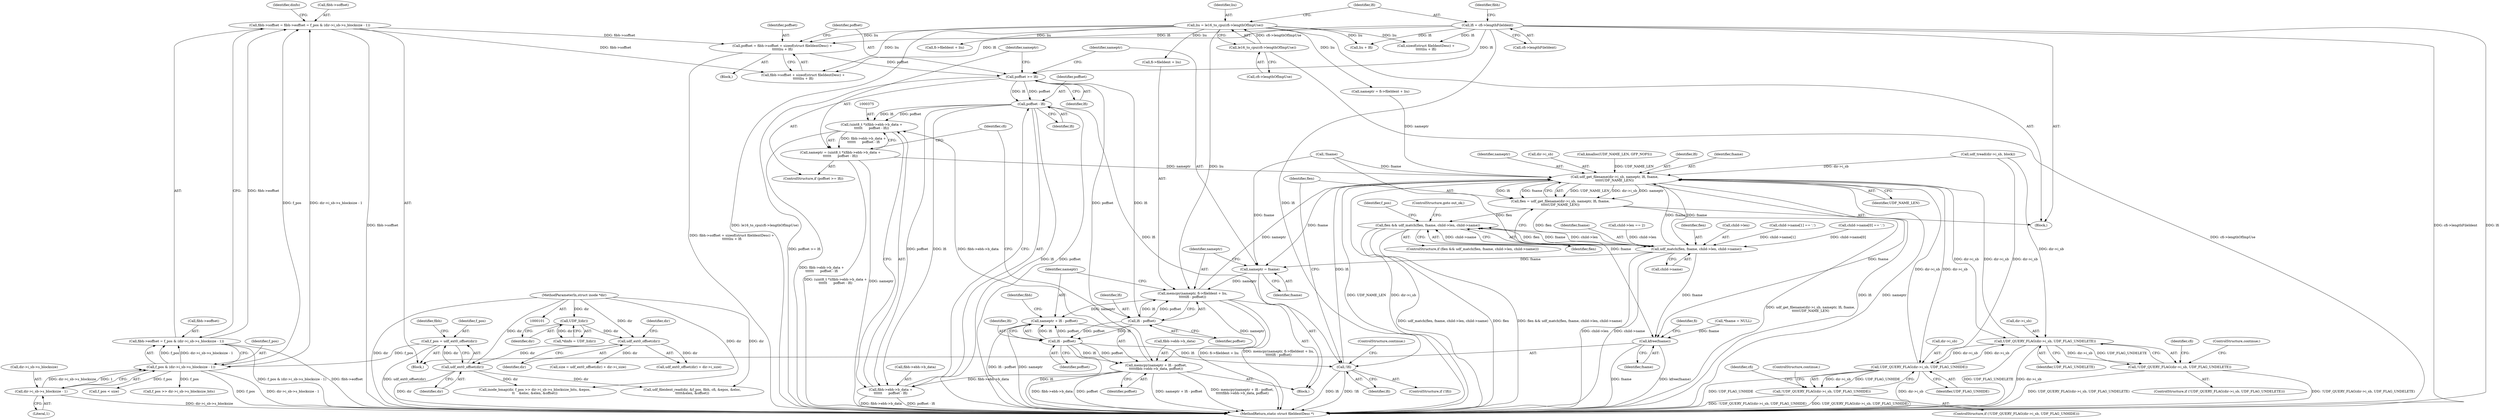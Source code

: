 digraph "0_linux_0e5cc9a40ada6046e6bc3bdfcd0c0d7e4b706b14_0@integer" {
"1000356" [label="(Call,poffset = fibh->soffset + sizeof(struct fileIdentDesc) +\n\t\t\t\t\tliu + lfi)"];
"1000176" [label="(Call,fibh->soffset = fibh->eoffset = f_pos & (dir->i_sb->s_blocksize - 1))"];
"1000180" [label="(Call,fibh->eoffset = f_pos & (dir->i_sb->s_blocksize - 1))"];
"1000184" [label="(Call,f_pos & (dir->i_sb->s_blocksize - 1))"];
"1000163" [label="(Call,f_pos = udf_ext0_offset(dir))"];
"1000165" [label="(Call,udf_ext0_offset(dir))"];
"1000158" [label="(Call,udf_ext0_offset(dir))"];
"1000129" [label="(Call,UDF_I(dir))"];
"1000102" [label="(MethodParameterIn,struct inode *dir)"];
"1000186" [label="(Call,dir->i_sb->s_blocksize - 1)"];
"1000326" [label="(Call,liu = le16_to_cpu(cfi->lengthOfImpUse))"];
"1000328" [label="(Call,le16_to_cpu(cfi->lengthOfImpUse))"];
"1000332" [label="(Call,lfi = cfi->lengthFileIdent)"];
"1000369" [label="(Call,poffset >= lfi)"];
"1000382" [label="(Call,poffset - lfi)"];
"1000374" [label="(Call,(uint8_t *)(fibh->ebh->b_data +\n\t\t\t\t\t\t      poffset - lfi))"];
"1000372" [label="(Call,nameptr = (uint8_t *)(fibh->ebh->b_data +\n\t\t\t\t\t\t      poffset - lfi))"];
"1000461" [label="(Call,udf_get_filename(dir->i_sb, nameptr, lfi, fname,\n\t\t\t\t\tUDF_NAME_LEN))"];
"1000387" [label="(Call,nameptr = fname)"];
"1000390" [label="(Call,memcpy(nameptr, fi->fileIdent + liu,\n\t\t\t\t\tlfi - poffset))"];
"1000400" [label="(Call,memcpy(nameptr + lfi - poffset,\n\t\t\t\t\tfibh->ebh->b_data, poffset))"];
"1000376" [label="(Call,fibh->ebh->b_data +\n\t\t\t\t\t\t      poffset - lfi)"];
"1000401" [label="(Call,nameptr + lfi - poffset)"];
"1000423" [label="(Call,UDF_QUERY_FLAG(dir->i_sb, UDF_FLAG_UNDELETE))"];
"1000422" [label="(Call,!UDF_QUERY_FLAG(dir->i_sb, UDF_FLAG_UNDELETE))"];
"1000440" [label="(Call,UDF_QUERY_FLAG(dir->i_sb, UDF_FLAG_UNHIDE))"];
"1000439" [label="(Call,!UDF_QUERY_FLAG(dir->i_sb, UDF_FLAG_UNHIDE))"];
"1000459" [label="(Call,flen = udf_get_filename(dir->i_sb, nameptr, lfi, fname,\n\t\t\t\t\tUDF_NAME_LEN))"];
"1000470" [label="(Call,flen && udf_match(flen, fname, child->len, child->name))"];
"1000472" [label="(Call,udf_match(flen, fname, child->len, child->name))"];
"1000507" [label="(Call,kfree(fname))"];
"1000456" [label="(Call,!lfi)"];
"1000397" [label="(Call,lfi - poffset)"];
"1000403" [label="(Call,lfi - poffset)"];
"1000423" [label="(Call,UDF_QUERY_FLAG(dir->i_sb, UDF_FLAG_UNDELETE))"];
"1000135" [label="(Call,child->len == 2)"];
"1000357" [label="(Identifier,poffset)"];
"1000163" [label="(Call,f_pos = udf_ext0_offset(dir))"];
"1000461" [label="(Call,udf_get_filename(dir->i_sb, nameptr, lfi, fname,\n\t\t\t\t\tUDF_NAME_LEN))"];
"1000422" [label="(Call,!UDF_QUERY_FLAG(dir->i_sb, UDF_FLAG_UNDELETE))"];
"1000478" [label="(Call,child->name)"];
"1000371" [label="(Identifier,lfi)"];
"1000161" [label="(Identifier,dir)"];
"1000392" [label="(Call,fi->fileIdent + liu)"];
"1000384" [label="(Identifier,lfi)"];
"1000303" [label="(Identifier,f_pos)"];
"1000176" [label="(Call,fibh->soffset = fibh->eoffset = f_pos & (dir->i_sb->s_blocksize - 1))"];
"1000406" [label="(Call,fibh->ebh->b_data)"];
"1000192" [label="(Literal,1)"];
"1000165" [label="(Call,udf_ext0_offset(dir))"];
"1000377" [label="(Call,fibh->ebh->b_data)"];
"1000473" [label="(Identifier,flen)"];
"1000281" [label="(Call,udf_tread(dir->i_sb, block))"];
"1000439" [label="(Call,!UDF_QUERY_FLAG(dir->i_sb, UDF_FLAG_UNHIDE))"];
"1000196" [label="(Identifier,dinfo)"];
"1000391" [label="(Identifier,nameptr)"];
"1000390" [label="(Call,memcpy(nameptr, fi->fileIdent + liu,\n\t\t\t\t\tlfi - poffset))"];
"1000440" [label="(Call,UDF_QUERY_FLAG(dir->i_sb, UDF_FLAG_UNHIDE))"];
"1000471" [label="(Identifier,flen)"];
"1000398" [label="(Identifier,lfi)"];
"1000469" [label="(ControlStructure,if (flen && udf_match(flen, fname, child->len, child->name)))"];
"1000369" [label="(Call,poffset >= lfi)"];
"1000186" [label="(Call,dir->i_sb->s_blocksize - 1)"];
"1000327" [label="(Identifier,liu)"];
"1000438" [label="(ControlStructure,if (!UDF_QUERY_FLAG(dir->i_sb, UDF_FLAG_UNHIDE)))"];
"1000356" [label="(Call,poffset = fibh->soffset + sizeof(struct fileIdentDesc) +\n\t\t\t\t\tliu + lfi)"];
"1000508" [label="(Identifier,fname)"];
"1000185" [label="(Identifier,f_pos)"];
"1000166" [label="(Identifier,dir)"];
"1000382" [label="(Call,poffset - lfi)"];
"1000374" [label="(Call,(uint8_t *)(fibh->ebh->b_data +\n\t\t\t\t\t\t      poffset - lfi))"];
"1000340" [label="(Identifier,fibh)"];
"1000373" [label="(Identifier,nameptr)"];
"1000475" [label="(Call,child->len)"];
"1000127" [label="(Call,*dinfo = UDF_I(dir))"];
"1000294" [label="(Call,kmalloc(UDF_NAME_LEN, GFP_NOFS))"];
"1000177" [label="(Call,fibh->soffset)"];
"1000328" [label="(Call,le16_to_cpu(cfi->lengthOfImpUse))"];
"1000376" [label="(Call,fibh->ebh->b_data +\n\t\t\t\t\t\t      poffset - lfi)"];
"1000148" [label="(Call,child->name[1] == '.')"];
"1000456" [label="(Call,!lfi)"];
"1000329" [label="(Call,cfi->lengthOfImpUse)"];
"1000468" [label="(Identifier,UDF_NAME_LEN)"];
"1000510" [label="(Identifier,fi)"];
"1000427" [label="(Identifier,UDF_FLAG_UNDELETE)"];
"1000164" [label="(Identifier,f_pos)"];
"1000184" [label="(Call,f_pos & (dir->i_sb->s_blocksize - 1))"];
"1000411" [label="(Identifier,poffset)"];
"1000346" [label="(Call,nameptr = fi->fileIdent + liu)"];
"1000141" [label="(Call,child->name[0] == '.')"];
"1000399" [label="(Identifier,poffset)"];
"1000332" [label="(Call,lfi = cfi->lengthFileIdent)"];
"1000421" [label="(ControlStructure,if (!UDF_QUERY_FLAG(dir->i_sb, UDF_FLAG_UNDELETE)))"];
"1000298" [label="(Call,!fname)"];
"1000333" [label="(Identifier,lfi)"];
"1000474" [label="(Identifier,fname)"];
"1000387" [label="(Call,nameptr = fname)"];
"1000354" [label="(Block,)"];
"1000507" [label="(Call,kfree(fname))"];
"1000157" [label="(Call,udf_ext0_offset(dir) + dir->i_size)"];
"1000403" [label="(Call,lfi - poffset)"];
"1000401" [label="(Call,nameptr + lfi - poffset)"];
"1000470" [label="(Call,flen && udf_match(flen, fname, child->len, child->name))"];
"1000129" [label="(Call,UDF_I(dir))"];
"1000457" [label="(Identifier,lfi)"];
"1000370" [label="(Identifier,poffset)"];
"1000158" [label="(Call,udf_ext0_offset(dir))"];
"1000302" [label="(Call,f_pos < size)"];
"1000187" [label="(Call,dir->i_sb->s_blocksize)"];
"1000115" [label="(Call,*fname = NULL)"];
"1000424" [label="(Call,dir->i_sb)"];
"1000481" [label="(ControlStructure,goto out_ok;)"];
"1000130" [label="(Identifier,dir)"];
"1000169" [label="(Identifier,fibh)"];
"1000450" [label="(Identifier,cfi)"];
"1000458" [label="(ControlStructure,continue;)"];
"1000358" [label="(Call,fibh->soffset + sizeof(struct fileIdentDesc) +\n\t\t\t\t\tliu + lfi)"];
"1000445" [label="(ControlStructure,continue;)"];
"1000181" [label="(Call,fibh->eoffset)"];
"1000348" [label="(Call,fi->fileIdent + liu)"];
"1000472" [label="(Call,udf_match(flen, fname, child->len, child->name))"];
"1000159" [label="(Identifier,dir)"];
"1000466" [label="(Identifier,lfi)"];
"1000467" [label="(Identifier,fname)"];
"1000180" [label="(Call,fibh->eoffset = f_pos & (dir->i_sb->s_blocksize - 1))"];
"1000460" [label="(Identifier,flen)"];
"1000388" [label="(Identifier,nameptr)"];
"1000202" [label="(Call,inode_bmap(dir, f_pos >> dir->i_sb->s_blocksize_bits, &epos,\n\t\t    &eloc, &elen, &offset))"];
"1000459" [label="(Call,flen = udf_get_filename(dir->i_sb, nameptr, lfi, fname,\n\t\t\t\t\tUDF_NAME_LEN))"];
"1000397" [label="(Call,lfi - poffset)"];
"1000326" [label="(Call,liu = le16_to_cpu(cfi->lengthOfImpUse))"];
"1000386" [label="(Block,)"];
"1000433" [label="(Identifier,cfi)"];
"1000365" [label="(Call,liu + lfi)"];
"1000155" [label="(Call,size = udf_ext0_offset(dir) + dir->i_size)"];
"1000416" [label="(Identifier,cfi)"];
"1000465" [label="(Identifier,nameptr)"];
"1000204" [label="(Call,f_pos >> dir->i_sb->s_blocksize_bits)"];
"1000402" [label="(Identifier,nameptr)"];
"1000334" [label="(Call,cfi->lengthFileIdent)"];
"1000444" [label="(Identifier,UDF_FLAG_UNHIDE)"];
"1000383" [label="(Identifier,poffset)"];
"1000511" [label="(MethodReturn,static struct fileIdentDesc *)"];
"1000389" [label="(Identifier,fname)"];
"1000102" [label="(MethodParameterIn,struct inode *dir)"];
"1000305" [label="(Block,)"];
"1000372" [label="(Call,nameptr = (uint8_t *)(fibh->ebh->b_data +\n\t\t\t\t\t\t      poffset - lfi))"];
"1000404" [label="(Identifier,lfi)"];
"1000462" [label="(Call,dir->i_sb)"];
"1000428" [label="(ControlStructure,continue;)"];
"1000308" [label="(Call,udf_fileident_read(dir, &f_pos, fibh, cfi, &epos, &eloc,\n\t\t\t\t\t&elen, &offset))"];
"1000400" [label="(Call,memcpy(nameptr + lfi - poffset,\n\t\t\t\t\tfibh->ebh->b_data, poffset))"];
"1000408" [label="(Identifier,fibh)"];
"1000106" [label="(Block,)"];
"1000362" [label="(Call,sizeof(struct fileIdentDesc) +\n\t\t\t\t\tliu + lfi)"];
"1000441" [label="(Call,dir->i_sb)"];
"1000368" [label="(ControlStructure,if (poffset >= lfi))"];
"1000455" [label="(ControlStructure,if (!lfi))"];
"1000405" [label="(Identifier,poffset)"];
"1000356" -> "1000354"  [label="AST: "];
"1000356" -> "1000358"  [label="CFG: "];
"1000357" -> "1000356"  [label="AST: "];
"1000358" -> "1000356"  [label="AST: "];
"1000370" -> "1000356"  [label="CFG: "];
"1000356" -> "1000511"  [label="DDG: fibh->soffset + sizeof(struct fileIdentDesc) +\n\t\t\t\t\tliu + lfi"];
"1000176" -> "1000356"  [label="DDG: fibh->soffset"];
"1000326" -> "1000356"  [label="DDG: liu"];
"1000332" -> "1000356"  [label="DDG: lfi"];
"1000356" -> "1000369"  [label="DDG: poffset"];
"1000176" -> "1000106"  [label="AST: "];
"1000176" -> "1000180"  [label="CFG: "];
"1000177" -> "1000176"  [label="AST: "];
"1000180" -> "1000176"  [label="AST: "];
"1000196" -> "1000176"  [label="CFG: "];
"1000176" -> "1000511"  [label="DDG: fibh->soffset"];
"1000180" -> "1000176"  [label="DDG: fibh->eoffset"];
"1000184" -> "1000176"  [label="DDG: f_pos"];
"1000184" -> "1000176"  [label="DDG: dir->i_sb->s_blocksize - 1"];
"1000176" -> "1000358"  [label="DDG: fibh->soffset"];
"1000180" -> "1000184"  [label="CFG: "];
"1000181" -> "1000180"  [label="AST: "];
"1000184" -> "1000180"  [label="AST: "];
"1000180" -> "1000511"  [label="DDG: f_pos & (dir->i_sb->s_blocksize - 1)"];
"1000180" -> "1000511"  [label="DDG: fibh->eoffset"];
"1000184" -> "1000180"  [label="DDG: f_pos"];
"1000184" -> "1000180"  [label="DDG: dir->i_sb->s_blocksize - 1"];
"1000184" -> "1000186"  [label="CFG: "];
"1000185" -> "1000184"  [label="AST: "];
"1000186" -> "1000184"  [label="AST: "];
"1000184" -> "1000511"  [label="DDG: dir->i_sb->s_blocksize - 1"];
"1000184" -> "1000511"  [label="DDG: f_pos"];
"1000163" -> "1000184"  [label="DDG: f_pos"];
"1000186" -> "1000184"  [label="DDG: dir->i_sb->s_blocksize"];
"1000186" -> "1000184"  [label="DDG: 1"];
"1000184" -> "1000204"  [label="DDG: f_pos"];
"1000184" -> "1000302"  [label="DDG: f_pos"];
"1000163" -> "1000106"  [label="AST: "];
"1000163" -> "1000165"  [label="CFG: "];
"1000164" -> "1000163"  [label="AST: "];
"1000165" -> "1000163"  [label="AST: "];
"1000169" -> "1000163"  [label="CFG: "];
"1000163" -> "1000511"  [label="DDG: udf_ext0_offset(dir)"];
"1000165" -> "1000163"  [label="DDG: dir"];
"1000165" -> "1000166"  [label="CFG: "];
"1000166" -> "1000165"  [label="AST: "];
"1000165" -> "1000511"  [label="DDG: dir"];
"1000158" -> "1000165"  [label="DDG: dir"];
"1000102" -> "1000165"  [label="DDG: dir"];
"1000165" -> "1000202"  [label="DDG: dir"];
"1000165" -> "1000308"  [label="DDG: dir"];
"1000158" -> "1000157"  [label="AST: "];
"1000158" -> "1000159"  [label="CFG: "];
"1000159" -> "1000158"  [label="AST: "];
"1000161" -> "1000158"  [label="CFG: "];
"1000158" -> "1000155"  [label="DDG: dir"];
"1000158" -> "1000157"  [label="DDG: dir"];
"1000129" -> "1000158"  [label="DDG: dir"];
"1000102" -> "1000158"  [label="DDG: dir"];
"1000129" -> "1000127"  [label="AST: "];
"1000129" -> "1000130"  [label="CFG: "];
"1000130" -> "1000129"  [label="AST: "];
"1000127" -> "1000129"  [label="CFG: "];
"1000129" -> "1000127"  [label="DDG: dir"];
"1000102" -> "1000129"  [label="DDG: dir"];
"1000102" -> "1000101"  [label="AST: "];
"1000102" -> "1000511"  [label="DDG: dir"];
"1000102" -> "1000202"  [label="DDG: dir"];
"1000102" -> "1000308"  [label="DDG: dir"];
"1000186" -> "1000192"  [label="CFG: "];
"1000187" -> "1000186"  [label="AST: "];
"1000192" -> "1000186"  [label="AST: "];
"1000186" -> "1000511"  [label="DDG: dir->i_sb->s_blocksize"];
"1000326" -> "1000305"  [label="AST: "];
"1000326" -> "1000328"  [label="CFG: "];
"1000327" -> "1000326"  [label="AST: "];
"1000328" -> "1000326"  [label="AST: "];
"1000333" -> "1000326"  [label="CFG: "];
"1000326" -> "1000511"  [label="DDG: le16_to_cpu(cfi->lengthOfImpUse)"];
"1000328" -> "1000326"  [label="DDG: cfi->lengthOfImpUse"];
"1000326" -> "1000346"  [label="DDG: liu"];
"1000326" -> "1000348"  [label="DDG: liu"];
"1000326" -> "1000358"  [label="DDG: liu"];
"1000326" -> "1000362"  [label="DDG: liu"];
"1000326" -> "1000365"  [label="DDG: liu"];
"1000326" -> "1000390"  [label="DDG: liu"];
"1000326" -> "1000392"  [label="DDG: liu"];
"1000328" -> "1000329"  [label="CFG: "];
"1000329" -> "1000328"  [label="AST: "];
"1000328" -> "1000511"  [label="DDG: cfi->lengthOfImpUse"];
"1000332" -> "1000305"  [label="AST: "];
"1000332" -> "1000334"  [label="CFG: "];
"1000333" -> "1000332"  [label="AST: "];
"1000334" -> "1000332"  [label="AST: "];
"1000340" -> "1000332"  [label="CFG: "];
"1000332" -> "1000511"  [label="DDG: cfi->lengthFileIdent"];
"1000332" -> "1000511"  [label="DDG: lfi"];
"1000332" -> "1000358"  [label="DDG: lfi"];
"1000332" -> "1000362"  [label="DDG: lfi"];
"1000332" -> "1000365"  [label="DDG: lfi"];
"1000332" -> "1000369"  [label="DDG: lfi"];
"1000332" -> "1000456"  [label="DDG: lfi"];
"1000369" -> "1000368"  [label="AST: "];
"1000369" -> "1000371"  [label="CFG: "];
"1000370" -> "1000369"  [label="AST: "];
"1000371" -> "1000369"  [label="AST: "];
"1000373" -> "1000369"  [label="CFG: "];
"1000388" -> "1000369"  [label="CFG: "];
"1000369" -> "1000511"  [label="DDG: poffset >= lfi"];
"1000369" -> "1000382"  [label="DDG: poffset"];
"1000369" -> "1000382"  [label="DDG: lfi"];
"1000369" -> "1000397"  [label="DDG: lfi"];
"1000369" -> "1000397"  [label="DDG: poffset"];
"1000382" -> "1000376"  [label="AST: "];
"1000382" -> "1000384"  [label="CFG: "];
"1000383" -> "1000382"  [label="AST: "];
"1000384" -> "1000382"  [label="AST: "];
"1000376" -> "1000382"  [label="CFG: "];
"1000382" -> "1000511"  [label="DDG: poffset"];
"1000382" -> "1000511"  [label="DDG: lfi"];
"1000382" -> "1000374"  [label="DDG: poffset"];
"1000382" -> "1000374"  [label="DDG: lfi"];
"1000382" -> "1000376"  [label="DDG: poffset"];
"1000382" -> "1000376"  [label="DDG: lfi"];
"1000382" -> "1000456"  [label="DDG: lfi"];
"1000374" -> "1000372"  [label="AST: "];
"1000374" -> "1000376"  [label="CFG: "];
"1000375" -> "1000374"  [label="AST: "];
"1000376" -> "1000374"  [label="AST: "];
"1000372" -> "1000374"  [label="CFG: "];
"1000374" -> "1000511"  [label="DDG: fibh->ebh->b_data +\n\t\t\t\t\t\t      poffset - lfi"];
"1000374" -> "1000372"  [label="DDG: fibh->ebh->b_data +\n\t\t\t\t\t\t      poffset - lfi"];
"1000400" -> "1000374"  [label="DDG: fibh->ebh->b_data"];
"1000372" -> "1000368"  [label="AST: "];
"1000373" -> "1000372"  [label="AST: "];
"1000416" -> "1000372"  [label="CFG: "];
"1000372" -> "1000511"  [label="DDG: nameptr"];
"1000372" -> "1000511"  [label="DDG: (uint8_t *)(fibh->ebh->b_data +\n\t\t\t\t\t\t      poffset - lfi)"];
"1000372" -> "1000461"  [label="DDG: nameptr"];
"1000461" -> "1000459"  [label="AST: "];
"1000461" -> "1000468"  [label="CFG: "];
"1000462" -> "1000461"  [label="AST: "];
"1000465" -> "1000461"  [label="AST: "];
"1000466" -> "1000461"  [label="AST: "];
"1000467" -> "1000461"  [label="AST: "];
"1000468" -> "1000461"  [label="AST: "];
"1000459" -> "1000461"  [label="CFG: "];
"1000461" -> "1000511"  [label="DDG: nameptr"];
"1000461" -> "1000511"  [label="DDG: UDF_NAME_LEN"];
"1000461" -> "1000511"  [label="DDG: dir->i_sb"];
"1000461" -> "1000511"  [label="DDG: lfi"];
"1000461" -> "1000387"  [label="DDG: fname"];
"1000461" -> "1000423"  [label="DDG: dir->i_sb"];
"1000461" -> "1000440"  [label="DDG: dir->i_sb"];
"1000461" -> "1000459"  [label="DDG: UDF_NAME_LEN"];
"1000461" -> "1000459"  [label="DDG: dir->i_sb"];
"1000461" -> "1000459"  [label="DDG: nameptr"];
"1000461" -> "1000459"  [label="DDG: lfi"];
"1000461" -> "1000459"  [label="DDG: fname"];
"1000281" -> "1000461"  [label="DDG: dir->i_sb"];
"1000423" -> "1000461"  [label="DDG: dir->i_sb"];
"1000440" -> "1000461"  [label="DDG: dir->i_sb"];
"1000346" -> "1000461"  [label="DDG: nameptr"];
"1000390" -> "1000461"  [label="DDG: nameptr"];
"1000456" -> "1000461"  [label="DDG: lfi"];
"1000298" -> "1000461"  [label="DDG: fname"];
"1000472" -> "1000461"  [label="DDG: fname"];
"1000294" -> "1000461"  [label="DDG: UDF_NAME_LEN"];
"1000461" -> "1000472"  [label="DDG: fname"];
"1000461" -> "1000507"  [label="DDG: fname"];
"1000387" -> "1000386"  [label="AST: "];
"1000387" -> "1000389"  [label="CFG: "];
"1000388" -> "1000387"  [label="AST: "];
"1000389" -> "1000387"  [label="AST: "];
"1000391" -> "1000387"  [label="CFG: "];
"1000298" -> "1000387"  [label="DDG: fname"];
"1000472" -> "1000387"  [label="DDG: fname"];
"1000387" -> "1000390"  [label="DDG: nameptr"];
"1000390" -> "1000386"  [label="AST: "];
"1000390" -> "1000397"  [label="CFG: "];
"1000391" -> "1000390"  [label="AST: "];
"1000392" -> "1000390"  [label="AST: "];
"1000397" -> "1000390"  [label="AST: "];
"1000402" -> "1000390"  [label="CFG: "];
"1000390" -> "1000511"  [label="DDG: fi->fileIdent + liu"];
"1000390" -> "1000511"  [label="DDG: memcpy(nameptr, fi->fileIdent + liu,\n\t\t\t\t\tlfi - poffset)"];
"1000397" -> "1000390"  [label="DDG: lfi"];
"1000397" -> "1000390"  [label="DDG: poffset"];
"1000390" -> "1000400"  [label="DDG: nameptr"];
"1000390" -> "1000401"  [label="DDG: nameptr"];
"1000400" -> "1000386"  [label="AST: "];
"1000400" -> "1000411"  [label="CFG: "];
"1000401" -> "1000400"  [label="AST: "];
"1000406" -> "1000400"  [label="AST: "];
"1000411" -> "1000400"  [label="AST: "];
"1000416" -> "1000400"  [label="CFG: "];
"1000400" -> "1000511"  [label="DDG: poffset"];
"1000400" -> "1000511"  [label="DDG: nameptr + lfi - poffset"];
"1000400" -> "1000511"  [label="DDG: memcpy(nameptr + lfi - poffset,\n\t\t\t\t\tfibh->ebh->b_data, poffset)"];
"1000400" -> "1000511"  [label="DDG: fibh->ebh->b_data"];
"1000400" -> "1000376"  [label="DDG: fibh->ebh->b_data"];
"1000403" -> "1000400"  [label="DDG: lfi"];
"1000403" -> "1000400"  [label="DDG: poffset"];
"1000377" -> "1000376"  [label="AST: "];
"1000376" -> "1000511"  [label="DDG: fibh->ebh->b_data"];
"1000376" -> "1000511"  [label="DDG: poffset - lfi"];
"1000401" -> "1000403"  [label="CFG: "];
"1000402" -> "1000401"  [label="AST: "];
"1000403" -> "1000401"  [label="AST: "];
"1000408" -> "1000401"  [label="CFG: "];
"1000401" -> "1000511"  [label="DDG: nameptr"];
"1000401" -> "1000511"  [label="DDG: lfi - poffset"];
"1000403" -> "1000401"  [label="DDG: lfi"];
"1000403" -> "1000401"  [label="DDG: poffset"];
"1000423" -> "1000422"  [label="AST: "];
"1000423" -> "1000427"  [label="CFG: "];
"1000424" -> "1000423"  [label="AST: "];
"1000427" -> "1000423"  [label="AST: "];
"1000422" -> "1000423"  [label="CFG: "];
"1000423" -> "1000511"  [label="DDG: UDF_FLAG_UNDELETE"];
"1000423" -> "1000511"  [label="DDG: dir->i_sb"];
"1000423" -> "1000422"  [label="DDG: dir->i_sb"];
"1000423" -> "1000422"  [label="DDG: UDF_FLAG_UNDELETE"];
"1000281" -> "1000423"  [label="DDG: dir->i_sb"];
"1000440" -> "1000423"  [label="DDG: dir->i_sb"];
"1000423" -> "1000440"  [label="DDG: dir->i_sb"];
"1000422" -> "1000421"  [label="AST: "];
"1000428" -> "1000422"  [label="CFG: "];
"1000433" -> "1000422"  [label="CFG: "];
"1000422" -> "1000511"  [label="DDG: UDF_QUERY_FLAG(dir->i_sb, UDF_FLAG_UNDELETE)"];
"1000422" -> "1000511"  [label="DDG: !UDF_QUERY_FLAG(dir->i_sb, UDF_FLAG_UNDELETE)"];
"1000440" -> "1000439"  [label="AST: "];
"1000440" -> "1000444"  [label="CFG: "];
"1000441" -> "1000440"  [label="AST: "];
"1000444" -> "1000440"  [label="AST: "];
"1000439" -> "1000440"  [label="CFG: "];
"1000440" -> "1000511"  [label="DDG: dir->i_sb"];
"1000440" -> "1000511"  [label="DDG: UDF_FLAG_UNHIDE"];
"1000440" -> "1000439"  [label="DDG: dir->i_sb"];
"1000440" -> "1000439"  [label="DDG: UDF_FLAG_UNHIDE"];
"1000281" -> "1000440"  [label="DDG: dir->i_sb"];
"1000439" -> "1000438"  [label="AST: "];
"1000445" -> "1000439"  [label="CFG: "];
"1000450" -> "1000439"  [label="CFG: "];
"1000439" -> "1000511"  [label="DDG: UDF_QUERY_FLAG(dir->i_sb, UDF_FLAG_UNHIDE)"];
"1000439" -> "1000511"  [label="DDG: !UDF_QUERY_FLAG(dir->i_sb, UDF_FLAG_UNHIDE)"];
"1000459" -> "1000305"  [label="AST: "];
"1000460" -> "1000459"  [label="AST: "];
"1000471" -> "1000459"  [label="CFG: "];
"1000459" -> "1000511"  [label="DDG: udf_get_filename(dir->i_sb, nameptr, lfi, fname,\n\t\t\t\t\tUDF_NAME_LEN)"];
"1000459" -> "1000470"  [label="DDG: flen"];
"1000459" -> "1000472"  [label="DDG: flen"];
"1000470" -> "1000469"  [label="AST: "];
"1000470" -> "1000471"  [label="CFG: "];
"1000470" -> "1000472"  [label="CFG: "];
"1000471" -> "1000470"  [label="AST: "];
"1000472" -> "1000470"  [label="AST: "];
"1000303" -> "1000470"  [label="CFG: "];
"1000481" -> "1000470"  [label="CFG: "];
"1000470" -> "1000511"  [label="DDG: udf_match(flen, fname, child->len, child->name)"];
"1000470" -> "1000511"  [label="DDG: flen"];
"1000470" -> "1000511"  [label="DDG: flen && udf_match(flen, fname, child->len, child->name)"];
"1000472" -> "1000470"  [label="DDG: flen"];
"1000472" -> "1000470"  [label="DDG: fname"];
"1000472" -> "1000470"  [label="DDG: child->len"];
"1000472" -> "1000470"  [label="DDG: child->name"];
"1000472" -> "1000478"  [label="CFG: "];
"1000473" -> "1000472"  [label="AST: "];
"1000474" -> "1000472"  [label="AST: "];
"1000475" -> "1000472"  [label="AST: "];
"1000478" -> "1000472"  [label="AST: "];
"1000472" -> "1000511"  [label="DDG: child->len"];
"1000472" -> "1000511"  [label="DDG: child->name"];
"1000135" -> "1000472"  [label="DDG: child->len"];
"1000141" -> "1000472"  [label="DDG: child->name[0]"];
"1000148" -> "1000472"  [label="DDG: child->name[1]"];
"1000472" -> "1000507"  [label="DDG: fname"];
"1000507" -> "1000106"  [label="AST: "];
"1000507" -> "1000508"  [label="CFG: "];
"1000508" -> "1000507"  [label="AST: "];
"1000510" -> "1000507"  [label="CFG: "];
"1000507" -> "1000511"  [label="DDG: kfree(fname)"];
"1000507" -> "1000511"  [label="DDG: fname"];
"1000298" -> "1000507"  [label="DDG: fname"];
"1000115" -> "1000507"  [label="DDG: fname"];
"1000456" -> "1000455"  [label="AST: "];
"1000456" -> "1000457"  [label="CFG: "];
"1000457" -> "1000456"  [label="AST: "];
"1000458" -> "1000456"  [label="CFG: "];
"1000460" -> "1000456"  [label="CFG: "];
"1000456" -> "1000511"  [label="DDG: lfi"];
"1000456" -> "1000511"  [label="DDG: !lfi"];
"1000403" -> "1000456"  [label="DDG: lfi"];
"1000397" -> "1000399"  [label="CFG: "];
"1000398" -> "1000397"  [label="AST: "];
"1000399" -> "1000397"  [label="AST: "];
"1000397" -> "1000403"  [label="DDG: lfi"];
"1000397" -> "1000403"  [label="DDG: poffset"];
"1000403" -> "1000405"  [label="CFG: "];
"1000404" -> "1000403"  [label="AST: "];
"1000405" -> "1000403"  [label="AST: "];
"1000403" -> "1000511"  [label="DDG: lfi"];
}
